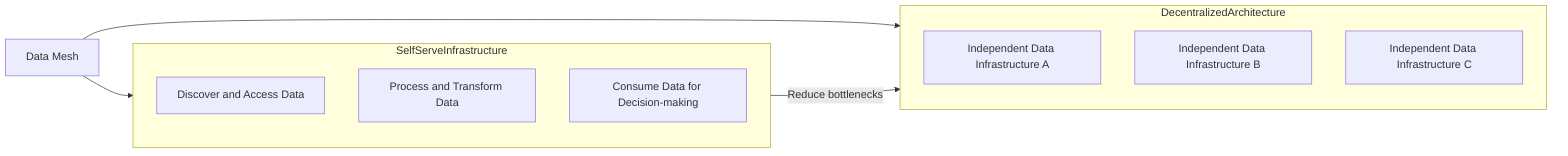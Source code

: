 graph LR
DataMesh[Data Mesh] --> DecentralizedArchitecture(Decentralized Architecture)
DataMesh --> SelfServeInfrastructure(Self-serve Data Infrastructure)

subgraph DecentralizedArchitecture
    DA1[Independent Data Infrastructure A]
    DA2[Independent Data Infrastructure B]
    DA3[Independent Data Infrastructure C]
end

subgraph SelfServeInfrastructure
    SS1[Discover and Access Data]
    SS2[Process and Transform Data]
    SS3[Consume Data for Decision-making]
end

%% Relationship
SelfServeInfrastructure -->|Reduce bottlenecks| DecentralizedArchitecture
